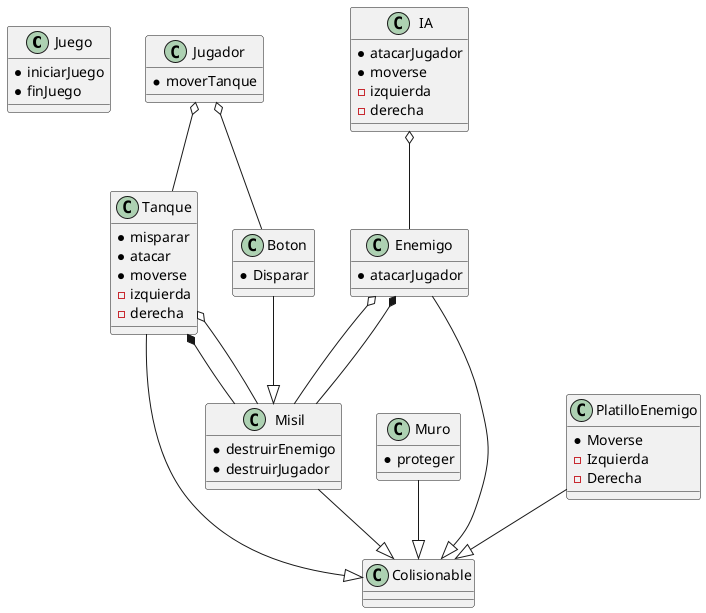 @startuml Space_Invaders
class Juego{
*iniciarJuego
*finJuego
}
class Jugador{
* moverTanque
}
class IA{
* atacarJugador
* moverse
-izquierda
-derecha
}
class Muro{
*proteger
}
class Tanque{
*misparar
*atacar
*moverse
-izquierda
-derecha
}
class Enemigo{
*atacarJugador
}
class Misil{
*destruirEnemigo
*destruirJugador
}
class Colisionable 
class Boton{
*Disparar
}
class PlatilloEnemigo{
*Moverse
-Izquierda
-Derecha
}

Jugador o-- Tanque
Muro --|> Colisionable
Misil --|> Colisionable
IA o-- Enemigo
Enemigo o-- Misil
Boton --|> Misil
Tanque *--  Misil
Jugador o-- Boton
Enemigo --|> Colisionable
Tanque --|> Colisionable
PlatilloEnemigo --|> Colisionable
Tanque o-- Misil
Enemigo *--  Misil
@enduml